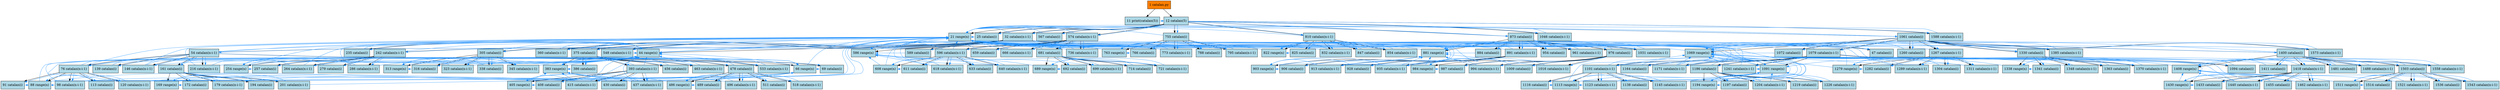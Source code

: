 graph exec_tree_p1 {
	node [shape=box]
	graph [ordering=out]
	1 [label="1 catalan.py" fillcolor=darkorange1 style=filled]
	1 -- 11 [dir=forward]
	11 [label="11 print(catalan(5))"]
	1 -- 12 [dir=forward]
	12 [label="12 catalan(5)"]
	{
		graph [rank=same]
		11
		12
	}
	12 -- 21 [dir=forward]
	21 [label="21 range(n)"]
	12 -- 25 [dir=forward]
	25 [label="25 catalan(i)"]
	12 -- 32 [dir=forward]
	32 [label="32 catalan(n-i-1)"]
	12 -- 567 [dir=forward]
	567 [label="567 catalan(i)"]
	12 -- 574 [dir=forward]
	574 [label="574 catalan(n-i-1)"]
	12 -- 755 [dir=forward]
	755 [label="755 catalan(i)"]
	12 -- 810 [dir=forward]
	810 [label="810 catalan(n-i-1)"]
	12 -- 873 [dir=forward]
	873 [label="873 catalan(i)"]
	12 -- 1046 [dir=forward]
	1046 [label="1046 catalan(n-i-1)"]
	12 -- 1061 [dir=forward]
	1061 [label="1061 catalan(i)"]
	12 -- 1588 [dir=forward]
	1588 [label="1588 catalan(n-i-1)"]
	{
		graph [rank=same]
		21
		25
		32
		567
		574
		755
		810
		873
		1046
		1061
		1588
	}
	32 -- 44 [dir=forward]
	44 [label="44 range(n)"]
	32 -- 47 [dir=forward]
	47 [label="47 catalan(i)"]
	32 -- 54 [dir=forward]
	54 [label="54 catalan(n-i-1)"]
	32 -- 235 [dir=forward]
	235 [label="235 catalan(i)"]
	32 -- 242 [dir=forward]
	242 [label="242 catalan(n-i-1)"]
	32 -- 305 [dir=forward]
	305 [label="305 catalan(i)"]
	32 -- 360 [dir=forward]
	360 [label="360 catalan(n-i-1)"]
	32 -- 375 [dir=forward]
	375 [label="375 catalan(i)"]
	32 -- 548 [dir=forward]
	548 [label="548 catalan(n-i-1)"]
	{
		graph [rank=same]
		44
		47
		54
		235
		242
		305
		360
		375
		548
	}
	54 -- 66 [dir=forward]
	66 [label="66 range(n)"]
	54 -- 69 [dir=forward]
	69 [label="69 catalan(i)"]
	54 -- 76 [dir=forward]
	76 [label="76 catalan(n-i-1)"]
	54 -- 139 [dir=forward]
	139 [label="139 catalan(i)"]
	54 -- 146 [dir=forward]
	146 [label="146 catalan(n-i-1)"]
	54 -- 161 [dir=forward]
	161 [label="161 catalan(i)"]
	54 -- 216 [dir=forward]
	216 [label="216 catalan(n-i-1)"]
	{
		graph [rank=same]
		66
		69
		76
		139
		146
		161
		216
	}
	76 -- 88 [dir=forward]
	88 [label="88 range(n)"]
	76 -- 91 [dir=forward]
	91 [label="91 catalan(i)"]
	76 -- 98 [dir=forward]
	98 [label="98 catalan(n-i-1)"]
	76 -- 113 [dir=forward]
	113 [label="113 catalan(i)"]
	76 -- 120 [dir=forward]
	120 [label="120 catalan(n-i-1)"]
	{
		graph [rank=same]
		88
		91
		98
		113
		120
	}
	161 -- 169 [dir=forward]
	169 [label="169 range(n)"]
	161 -- 172 [dir=forward]
	172 [label="172 catalan(i)"]
	161 -- 179 [dir=forward]
	179 [label="179 catalan(n-i-1)"]
	161 -- 194 [dir=forward]
	194 [label="194 catalan(i)"]
	161 -- 201 [dir=forward]
	201 [label="201 catalan(n-i-1)"]
	{
		graph [rank=same]
		169
		172
		179
		194
		201
	}
	242 -- 254 [dir=forward]
	254 [label="254 range(n)"]
	242 -- 257 [dir=forward]
	257 [label="257 catalan(i)"]
	242 -- 264 [dir=forward]
	264 [label="264 catalan(n-i-1)"]
	242 -- 279 [dir=forward]
	279 [label="279 catalan(i)"]
	242 -- 286 [dir=forward]
	286 [label="286 catalan(n-i-1)"]
	{
		graph [rank=same]
		254
		257
		264
		279
		286
	}
	305 -- 313 [dir=forward]
	313 [label="313 range(n)"]
	305 -- 316 [dir=forward]
	316 [label="316 catalan(i)"]
	305 -- 323 [dir=forward]
	323 [label="323 catalan(n-i-1)"]
	305 -- 338 [dir=forward]
	338 [label="338 catalan(i)"]
	305 -- 345 [dir=forward]
	345 [label="345 catalan(n-i-1)"]
	{
		graph [rank=same]
		313
		316
		323
		338
		345
	}
	375 -- 383 [dir=forward]
	383 [label="383 range(n)"]
	375 -- 386 [dir=forward]
	386 [label="386 catalan(i)"]
	375 -- 393 [dir=forward]
	393 [label="393 catalan(n-i-1)"]
	375 -- 456 [dir=forward]
	456 [label="456 catalan(i)"]
	375 -- 463 [dir=forward]
	463 [label="463 catalan(n-i-1)"]
	375 -- 478 [dir=forward]
	478 [label="478 catalan(i)"]
	375 -- 533 [dir=forward]
	533 [label="533 catalan(n-i-1)"]
	{
		graph [rank=same]
		383
		386
		393
		456
		463
		478
		533
	}
	393 -- 405 [dir=forward]
	405 [label="405 range(n)"]
	393 -- 408 [dir=forward]
	408 [label="408 catalan(i)"]
	393 -- 415 [dir=forward]
	415 [label="415 catalan(n-i-1)"]
	393 -- 430 [dir=forward]
	430 [label="430 catalan(i)"]
	393 -- 437 [dir=forward]
	437 [label="437 catalan(n-i-1)"]
	{
		graph [rank=same]
		405
		408
		415
		430
		437
	}
	478 -- 486 [dir=forward]
	486 [label="486 range(n)"]
	478 -- 489 [dir=forward]
	489 [label="489 catalan(i)"]
	478 -- 496 [dir=forward]
	496 [label="496 catalan(n-i-1)"]
	478 -- 511 [dir=forward]
	511 [label="511 catalan(i)"]
	478 -- 518 [dir=forward]
	518 [label="518 catalan(n-i-1)"]
	{
		graph [rank=same]
		486
		489
		496
		511
		518
	}
	574 -- 586 [dir=forward]
	586 [label="586 range(n)"]
	574 -- 589 [dir=forward]
	589 [label="589 catalan(i)"]
	574 -- 596 [dir=forward]
	596 [label="596 catalan(n-i-1)"]
	574 -- 659 [dir=forward]
	659 [label="659 catalan(i)"]
	574 -- 666 [dir=forward]
	666 [label="666 catalan(n-i-1)"]
	574 -- 681 [dir=forward]
	681 [label="681 catalan(i)"]
	574 -- 736 [dir=forward]
	736 [label="736 catalan(n-i-1)"]
	{
		graph [rank=same]
		586
		589
		596
		659
		666
		681
		736
	}
	596 -- 608 [dir=forward]
	608 [label="608 range(n)"]
	596 -- 611 [dir=forward]
	611 [label="611 catalan(i)"]
	596 -- 618 [dir=forward]
	618 [label="618 catalan(n-i-1)"]
	596 -- 633 [dir=forward]
	633 [label="633 catalan(i)"]
	596 -- 640 [dir=forward]
	640 [label="640 catalan(n-i-1)"]
	{
		graph [rank=same]
		608
		611
		618
		633
		640
	}
	681 -- 689 [dir=forward]
	689 [label="689 range(n)"]
	681 -- 692 [dir=forward]
	692 [label="692 catalan(i)"]
	681 -- 699 [dir=forward]
	699 [label="699 catalan(n-i-1)"]
	681 -- 714 [dir=forward]
	714 [label="714 catalan(i)"]
	681 -- 721 [dir=forward]
	721 [label="721 catalan(n-i-1)"]
	{
		graph [rank=same]
		689
		692
		699
		714
		721
	}
	755 -- 763 [dir=forward]
	763 [label="763 range(n)"]
	755 -- 766 [dir=forward]
	766 [label="766 catalan(i)"]
	755 -- 773 [dir=forward]
	773 [label="773 catalan(n-i-1)"]
	755 -- 788 [dir=forward]
	788 [label="788 catalan(i)"]
	755 -- 795 [dir=forward]
	795 [label="795 catalan(n-i-1)"]
	{
		graph [rank=same]
		763
		766
		773
		788
		795
	}
	810 -- 822 [dir=forward]
	822 [label="822 range(n)"]
	810 -- 825 [dir=forward]
	825 [label="825 catalan(i)"]
	810 -- 832 [dir=forward]
	832 [label="832 catalan(n-i-1)"]
	810 -- 847 [dir=forward]
	847 [label="847 catalan(i)"]
	810 -- 854 [dir=forward]
	854 [label="854 catalan(n-i-1)"]
	{
		graph [rank=same]
		822
		825
		832
		847
		854
	}
	873 -- 881 [dir=forward]
	881 [label="881 range(n)"]
	873 -- 884 [dir=forward]
	884 [label="884 catalan(i)"]
	873 -- 891 [dir=forward]
	891 [label="891 catalan(n-i-1)"]
	873 -- 954 [dir=forward]
	954 [label="954 catalan(i)"]
	873 -- 961 [dir=forward]
	961 [label="961 catalan(n-i-1)"]
	873 -- 976 [dir=forward]
	976 [label="976 catalan(i)"]
	873 -- 1031 [dir=forward]
	1031 [label="1031 catalan(n-i-1)"]
	{
		graph [rank=same]
		881
		884
		891
		954
		961
		976
		1031
	}
	891 -- 903 [dir=forward]
	903 [label="903 range(n)"]
	891 -- 906 [dir=forward]
	906 [label="906 catalan(i)"]
	891 -- 913 [dir=forward]
	913 [label="913 catalan(n-i-1)"]
	891 -- 928 [dir=forward]
	928 [label="928 catalan(i)"]
	891 -- 935 [dir=forward]
	935 [label="935 catalan(n-i-1)"]
	{
		graph [rank=same]
		903
		906
		913
		928
		935
	}
	976 -- 984 [dir=forward]
	984 [label="984 range(n)"]
	976 -- 987 [dir=forward]
	987 [label="987 catalan(i)"]
	976 -- 994 [dir=forward]
	994 [label="994 catalan(n-i-1)"]
	976 -- 1009 [dir=forward]
	1009 [label="1009 catalan(i)"]
	976 -- 1016 [dir=forward]
	1016 [label="1016 catalan(n-i-1)"]
	{
		graph [rank=same]
		984
		987
		994
		1009
		1016
	}
	1061 -- 1069 [dir=forward]
	1069 [label="1069 range(n)"]
	1061 -- 1072 [dir=forward]
	1072 [label="1072 catalan(i)"]
	1061 -- 1079 [dir=forward]
	1079 [label="1079 catalan(n-i-1)"]
	1061 -- 1260 [dir=forward]
	1260 [label="1260 catalan(i)"]
	1061 -- 1267 [dir=forward]
	1267 [label="1267 catalan(n-i-1)"]
	1061 -- 1330 [dir=forward]
	1330 [label="1330 catalan(i)"]
	1061 -- 1385 [dir=forward]
	1385 [label="1385 catalan(n-i-1)"]
	1061 -- 1400 [dir=forward]
	1400 [label="1400 catalan(i)"]
	1061 -- 1573 [dir=forward]
	1573 [label="1573 catalan(n-i-1)"]
	{
		graph [rank=same]
		1069
		1072
		1079
		1260
		1267
		1330
		1385
		1400
		1573
	}
	1079 -- 1091 [dir=forward]
	1091 [label="1091 range(n)"]
	1079 -- 1094 [dir=forward]
	1094 [label="1094 catalan(i)"]
	1079 -- 1101 [dir=forward]
	1101 [label="1101 catalan(n-i-1)"]
	1079 -- 1164 [dir=forward]
	1164 [label="1164 catalan(i)"]
	1079 -- 1171 [dir=forward]
	1171 [label="1171 catalan(n-i-1)"]
	1079 -- 1186 [dir=forward]
	1186 [label="1186 catalan(i)"]
	1079 -- 1241 [dir=forward]
	1241 [label="1241 catalan(n-i-1)"]
	{
		graph [rank=same]
		1091
		1094
		1101
		1164
		1171
		1186
		1241
	}
	1101 -- 1113 [dir=forward]
	1113 [label="1113 range(n)"]
	1101 -- 1116 [dir=forward]
	1116 [label="1116 catalan(i)"]
	1101 -- 1123 [dir=forward]
	1123 [label="1123 catalan(n-i-1)"]
	1101 -- 1138 [dir=forward]
	1138 [label="1138 catalan(i)"]
	1101 -- 1145 [dir=forward]
	1145 [label="1145 catalan(n-i-1)"]
	{
		graph [rank=same]
		1113
		1116
		1123
		1138
		1145
	}
	1186 -- 1194 [dir=forward]
	1194 [label="1194 range(n)"]
	1186 -- 1197 [dir=forward]
	1197 [label="1197 catalan(i)"]
	1186 -- 1204 [dir=forward]
	1204 [label="1204 catalan(n-i-1)"]
	1186 -- 1219 [dir=forward]
	1219 [label="1219 catalan(i)"]
	1186 -- 1226 [dir=forward]
	1226 [label="1226 catalan(n-i-1)"]
	{
		graph [rank=same]
		1194
		1197
		1204
		1219
		1226
	}
	1267 -- 1279 [dir=forward]
	1279 [label="1279 range(n)"]
	1267 -- 1282 [dir=forward]
	1282 [label="1282 catalan(i)"]
	1267 -- 1289 [dir=forward]
	1289 [label="1289 catalan(n-i-1)"]
	1267 -- 1304 [dir=forward]
	1304 [label="1304 catalan(i)"]
	1267 -- 1311 [dir=forward]
	1311 [label="1311 catalan(n-i-1)"]
	{
		graph [rank=same]
		1279
		1282
		1289
		1304
		1311
	}
	1330 -- 1338 [dir=forward]
	1338 [label="1338 range(n)"]
	1330 -- 1341 [dir=forward]
	1341 [label="1341 catalan(i)"]
	1330 -- 1348 [dir=forward]
	1348 [label="1348 catalan(n-i-1)"]
	1330 -- 1363 [dir=forward]
	1363 [label="1363 catalan(i)"]
	1330 -- 1370 [dir=forward]
	1370 [label="1370 catalan(n-i-1)"]
	{
		graph [rank=same]
		1338
		1341
		1348
		1363
		1370
	}
	1400 -- 1408 [dir=forward]
	1408 [label="1408 range(n)"]
	1400 -- 1411 [dir=forward]
	1411 [label="1411 catalan(i)"]
	1400 -- 1418 [dir=forward]
	1418 [label="1418 catalan(n-i-1)"]
	1400 -- 1481 [dir=forward]
	1481 [label="1481 catalan(i)"]
	1400 -- 1488 [dir=forward]
	1488 [label="1488 catalan(n-i-1)"]
	1400 -- 1503 [dir=forward]
	1503 [label="1503 catalan(i)"]
	1400 -- 1558 [dir=forward]
	1558 [label="1558 catalan(n-i-1)"]
	{
		graph [rank=same]
		1408
		1411
		1418
		1481
		1488
		1503
		1558
	}
	1418 -- 1430 [dir=forward]
	1430 [label="1430 range(n)"]
	1418 -- 1433 [dir=forward]
	1433 [label="1433 catalan(i)"]
	1418 -- 1440 [dir=forward]
	1440 [label="1440 catalan(n-i-1)"]
	1418 -- 1455 [dir=forward]
	1455 [label="1455 catalan(i)"]
	1418 -- 1462 [dir=forward]
	1462 [label="1462 catalan(n-i-1)"]
	{
		graph [rank=same]
		1430
		1433
		1440
		1455
		1462
	}
	1503 -- 1511 [dir=forward]
	1511 [label="1511 range(n)"]
	1503 -- 1514 [dir=forward]
	1514 [label="1514 catalan(i)"]
	1503 -- 1521 [dir=forward]
	1521 [label="1521 catalan(n-i-1)"]
	1503 -- 1536 [dir=forward]
	1536 [label="1536 catalan(i)"]
	1503 -- 1543 [dir=forward]
	1543 [label="1543 catalan(n-i-1)"]
	{
		graph [rank=same]
		1511
		1514
		1521
		1536
		1543
	}
	25 -- 21 [color=dodgerblue dir=forward]
	25 [fillcolor=lightblue style=filled]
	21 [fillcolor=lightblue style=filled]
	44 -- 21 [color=dodgerblue dir=forward]
	44 [fillcolor=lightblue style=filled]
	21 [fillcolor=lightblue style=filled]
	47 -- 44 [color=dodgerblue dir=forward]
	47 [fillcolor=lightblue style=filled]
	44 [fillcolor=lightblue style=filled]
	66 -- 21 [color=dodgerblue dir=forward]
	66 [fillcolor=lightblue style=filled]
	21 [fillcolor=lightblue style=filled]
	66 -- 44 [color=dodgerblue dir=forward]
	66 [fillcolor=lightblue style=filled]
	44 [fillcolor=lightblue style=filled]
	69 -- 66 [color=dodgerblue dir=forward]
	69 [fillcolor=lightblue style=filled]
	66 [fillcolor=lightblue style=filled]
	88 -- 21 [color=dodgerblue dir=forward]
	88 [fillcolor=lightblue style=filled]
	21 [fillcolor=lightblue style=filled]
	88 -- 44 [color=dodgerblue dir=forward]
	88 [fillcolor=lightblue style=filled]
	44 [fillcolor=lightblue style=filled]
	88 -- 66 [color=dodgerblue dir=forward]
	88 [fillcolor=lightblue style=filled]
	66 [fillcolor=lightblue style=filled]
	91 -- 88 [color=dodgerblue dir=forward]
	91 [fillcolor=lightblue style=filled]
	88 [fillcolor=lightblue style=filled]
	98 -- 21 [color=dodgerblue dir=forward]
	98 [fillcolor=lightblue style=filled]
	21 [fillcolor=lightblue style=filled]
	98 -- 44 [color=dodgerblue dir=forward]
	98 [fillcolor=lightblue style=filled]
	44 [fillcolor=lightblue style=filled]
	98 -- 66 [color=dodgerblue dir=forward]
	98 [fillcolor=lightblue style=filled]
	66 [fillcolor=lightblue style=filled]
	98 -- 88 [color=dodgerblue dir=forward]
	98 [fillcolor=lightblue style=filled]
	88 [fillcolor=lightblue style=filled]
	113 -- 88 [color=dodgerblue dir=forward]
	113 [fillcolor=lightblue style=filled]
	88 [fillcolor=lightblue style=filled]
	120 -- 21 [color=dodgerblue dir=forward]
	120 [fillcolor=lightblue style=filled]
	21 [fillcolor=lightblue style=filled]
	120 -- 44 [color=dodgerblue dir=forward]
	120 [fillcolor=lightblue style=filled]
	44 [fillcolor=lightblue style=filled]
	120 -- 66 [color=dodgerblue dir=forward]
	120 [fillcolor=lightblue style=filled]
	66 [fillcolor=lightblue style=filled]
	120 -- 88 [color=dodgerblue dir=forward]
	120 [fillcolor=lightblue style=filled]
	88 [fillcolor=lightblue style=filled]
	76 -- 113 [color=dodgerblue dir=forward]
	76 [fillcolor=lightblue style=filled]
	113 [fillcolor=lightblue style=filled]
	76 -- 120 [color=dodgerblue dir=forward]
	76 [fillcolor=lightblue style=filled]
	120 [fillcolor=lightblue style=filled]
	76 -- 91 [color=dodgerblue dir=forward]
	76 [fillcolor=lightblue style=filled]
	91 [fillcolor=lightblue style=filled]
	76 -- 98 [color=dodgerblue dir=forward]
	76 [fillcolor=lightblue style=filled]
	98 [fillcolor=lightblue style=filled]
	76 -- 21 [color=dodgerblue dir=forward]
	76 [fillcolor=lightblue style=filled]
	21 [fillcolor=lightblue style=filled]
	76 -- 44 [color=dodgerblue dir=forward]
	76 [fillcolor=lightblue style=filled]
	44 [fillcolor=lightblue style=filled]
	76 -- 66 [color=dodgerblue dir=forward]
	76 [fillcolor=lightblue style=filled]
	66 [fillcolor=lightblue style=filled]
	139 -- 66 [color=dodgerblue dir=forward]
	139 [fillcolor=lightblue style=filled]
	66 [fillcolor=lightblue style=filled]
	146 -- 21 [color=dodgerblue dir=forward]
	146 [fillcolor=lightblue style=filled]
	21 [fillcolor=lightblue style=filled]
	146 -- 44 [color=dodgerblue dir=forward]
	146 [fillcolor=lightblue style=filled]
	44 [fillcolor=lightblue style=filled]
	146 -- 66 [color=dodgerblue dir=forward]
	146 [fillcolor=lightblue style=filled]
	66 [fillcolor=lightblue style=filled]
	169 -- 66 [color=dodgerblue dir=forward]
	169 [fillcolor=lightblue style=filled]
	66 [fillcolor=lightblue style=filled]
	172 -- 169 [color=dodgerblue dir=forward]
	172 [fillcolor=lightblue style=filled]
	169 [fillcolor=lightblue style=filled]
	179 -- 66 [color=dodgerblue dir=forward]
	179 [fillcolor=lightblue style=filled]
	66 [fillcolor=lightblue style=filled]
	179 -- 169 [color=dodgerblue dir=forward]
	179 [fillcolor=lightblue style=filled]
	169 [fillcolor=lightblue style=filled]
	194 -- 169 [color=dodgerblue dir=forward]
	194 [fillcolor=lightblue style=filled]
	169 [fillcolor=lightblue style=filled]
	201 -- 66 [color=dodgerblue dir=forward]
	201 [fillcolor=lightblue style=filled]
	66 [fillcolor=lightblue style=filled]
	201 -- 169 [color=dodgerblue dir=forward]
	201 [fillcolor=lightblue style=filled]
	169 [fillcolor=lightblue style=filled]
	161 -- 194 [color=dodgerblue dir=forward]
	161 [fillcolor=lightblue style=filled]
	194 [fillcolor=lightblue style=filled]
	161 -- 201 [color=dodgerblue dir=forward]
	161 [fillcolor=lightblue style=filled]
	201 [fillcolor=lightblue style=filled]
	161 -- 172 [color=dodgerblue dir=forward]
	161 [fillcolor=lightblue style=filled]
	172 [fillcolor=lightblue style=filled]
	161 -- 179 [color=dodgerblue dir=forward]
	161 [fillcolor=lightblue style=filled]
	179 [fillcolor=lightblue style=filled]
	161 -- 66 [color=dodgerblue dir=forward]
	161 [fillcolor=lightblue style=filled]
	66 [fillcolor=lightblue style=filled]
	216 -- 21 [color=dodgerblue dir=forward]
	216 [fillcolor=lightblue style=filled]
	21 [fillcolor=lightblue style=filled]
	216 -- 44 [color=dodgerblue dir=forward]
	216 [fillcolor=lightblue style=filled]
	44 [fillcolor=lightblue style=filled]
	216 -- 66 [color=dodgerblue dir=forward]
	216 [fillcolor=lightblue style=filled]
	66 [fillcolor=lightblue style=filled]
	54 -- 161 [color=dodgerblue dir=forward]
	54 [fillcolor=lightblue style=filled]
	161 [fillcolor=lightblue style=filled]
	54 -- 216 [color=dodgerblue dir=forward]
	54 [fillcolor=lightblue style=filled]
	216 [fillcolor=lightblue style=filled]
	54 -- 139 [color=dodgerblue dir=forward]
	54 [fillcolor=lightblue style=filled]
	139 [fillcolor=lightblue style=filled]
	54 -- 146 [color=dodgerblue dir=forward]
	54 [fillcolor=lightblue style=filled]
	146 [fillcolor=lightblue style=filled]
	54 -- 69 [color=dodgerblue dir=forward]
	54 [fillcolor=lightblue style=filled]
	69 [fillcolor=lightblue style=filled]
	54 -- 76 [color=dodgerblue dir=forward]
	54 [fillcolor=lightblue style=filled]
	76 [fillcolor=lightblue style=filled]
	54 -- 21 [color=dodgerblue dir=forward]
	54 [fillcolor=lightblue style=filled]
	21 [fillcolor=lightblue style=filled]
	54 -- 44 [color=dodgerblue dir=forward]
	54 [fillcolor=lightblue style=filled]
	44 [fillcolor=lightblue style=filled]
	235 -- 44 [color=dodgerblue dir=forward]
	235 [fillcolor=lightblue style=filled]
	44 [fillcolor=lightblue style=filled]
	254 -- 21 [color=dodgerblue dir=forward]
	254 [fillcolor=lightblue style=filled]
	21 [fillcolor=lightblue style=filled]
	254 -- 44 [color=dodgerblue dir=forward]
	254 [fillcolor=lightblue style=filled]
	44 [fillcolor=lightblue style=filled]
	257 -- 254 [color=dodgerblue dir=forward]
	257 [fillcolor=lightblue style=filled]
	254 [fillcolor=lightblue style=filled]
	264 -- 21 [color=dodgerblue dir=forward]
	264 [fillcolor=lightblue style=filled]
	21 [fillcolor=lightblue style=filled]
	264 -- 44 [color=dodgerblue dir=forward]
	264 [fillcolor=lightblue style=filled]
	44 [fillcolor=lightblue style=filled]
	264 -- 254 [color=dodgerblue dir=forward]
	264 [fillcolor=lightblue style=filled]
	254 [fillcolor=lightblue style=filled]
	279 -- 254 [color=dodgerblue dir=forward]
	279 [fillcolor=lightblue style=filled]
	254 [fillcolor=lightblue style=filled]
	286 -- 21 [color=dodgerblue dir=forward]
	286 [fillcolor=lightblue style=filled]
	21 [fillcolor=lightblue style=filled]
	286 -- 44 [color=dodgerblue dir=forward]
	286 [fillcolor=lightblue style=filled]
	44 [fillcolor=lightblue style=filled]
	286 -- 254 [color=dodgerblue dir=forward]
	286 [fillcolor=lightblue style=filled]
	254 [fillcolor=lightblue style=filled]
	242 -- 279 [color=dodgerblue dir=forward]
	242 [fillcolor=lightblue style=filled]
	279 [fillcolor=lightblue style=filled]
	242 -- 286 [color=dodgerblue dir=forward]
	242 [fillcolor=lightblue style=filled]
	286 [fillcolor=lightblue style=filled]
	242 -- 257 [color=dodgerblue dir=forward]
	242 [fillcolor=lightblue style=filled]
	257 [fillcolor=lightblue style=filled]
	242 -- 264 [color=dodgerblue dir=forward]
	242 [fillcolor=lightblue style=filled]
	264 [fillcolor=lightblue style=filled]
	242 -- 21 [color=dodgerblue dir=forward]
	242 [fillcolor=lightblue style=filled]
	21 [fillcolor=lightblue style=filled]
	242 -- 44 [color=dodgerblue dir=forward]
	242 [fillcolor=lightblue style=filled]
	44 [fillcolor=lightblue style=filled]
	313 -- 44 [color=dodgerblue dir=forward]
	313 [fillcolor=lightblue style=filled]
	44 [fillcolor=lightblue style=filled]
	316 -- 313 [color=dodgerblue dir=forward]
	316 [fillcolor=lightblue style=filled]
	313 [fillcolor=lightblue style=filled]
	323 -- 44 [color=dodgerblue dir=forward]
	323 [fillcolor=lightblue style=filled]
	44 [fillcolor=lightblue style=filled]
	323 -- 313 [color=dodgerblue dir=forward]
	323 [fillcolor=lightblue style=filled]
	313 [fillcolor=lightblue style=filled]
	338 -- 313 [color=dodgerblue dir=forward]
	338 [fillcolor=lightblue style=filled]
	313 [fillcolor=lightblue style=filled]
	345 -- 44 [color=dodgerblue dir=forward]
	345 [fillcolor=lightblue style=filled]
	44 [fillcolor=lightblue style=filled]
	345 -- 313 [color=dodgerblue dir=forward]
	345 [fillcolor=lightblue style=filled]
	313 [fillcolor=lightblue style=filled]
	305 -- 338 [color=dodgerblue dir=forward]
	305 [fillcolor=lightblue style=filled]
	338 [fillcolor=lightblue style=filled]
	305 -- 345 [color=dodgerblue dir=forward]
	305 [fillcolor=lightblue style=filled]
	345 [fillcolor=lightblue style=filled]
	305 -- 316 [color=dodgerblue dir=forward]
	305 [fillcolor=lightblue style=filled]
	316 [fillcolor=lightblue style=filled]
	305 -- 323 [color=dodgerblue dir=forward]
	305 [fillcolor=lightblue style=filled]
	323 [fillcolor=lightblue style=filled]
	305 -- 44 [color=dodgerblue dir=forward]
	305 [fillcolor=lightblue style=filled]
	44 [fillcolor=lightblue style=filled]
	360 -- 21 [color=dodgerblue dir=forward]
	360 [fillcolor=lightblue style=filled]
	21 [fillcolor=lightblue style=filled]
	360 -- 44 [color=dodgerblue dir=forward]
	360 [fillcolor=lightblue style=filled]
	44 [fillcolor=lightblue style=filled]
	383 -- 44 [color=dodgerblue dir=forward]
	383 [fillcolor=lightblue style=filled]
	44 [fillcolor=lightblue style=filled]
	386 -- 383 [color=dodgerblue dir=forward]
	386 [fillcolor=lightblue style=filled]
	383 [fillcolor=lightblue style=filled]
	405 -- 44 [color=dodgerblue dir=forward]
	405 [fillcolor=lightblue style=filled]
	44 [fillcolor=lightblue style=filled]
	405 -- 383 [color=dodgerblue dir=forward]
	405 [fillcolor=lightblue style=filled]
	383 [fillcolor=lightblue style=filled]
	408 -- 405 [color=dodgerblue dir=forward]
	408 [fillcolor=lightblue style=filled]
	405 [fillcolor=lightblue style=filled]
	415 -- 44 [color=dodgerblue dir=forward]
	415 [fillcolor=lightblue style=filled]
	44 [fillcolor=lightblue style=filled]
	415 -- 383 [color=dodgerblue dir=forward]
	415 [fillcolor=lightblue style=filled]
	383 [fillcolor=lightblue style=filled]
	415 -- 405 [color=dodgerblue dir=forward]
	415 [fillcolor=lightblue style=filled]
	405 [fillcolor=lightblue style=filled]
	430 -- 405 [color=dodgerblue dir=forward]
	430 [fillcolor=lightblue style=filled]
	405 [fillcolor=lightblue style=filled]
	437 -- 44 [color=dodgerblue dir=forward]
	437 [fillcolor=lightblue style=filled]
	44 [fillcolor=lightblue style=filled]
	437 -- 383 [color=dodgerblue dir=forward]
	437 [fillcolor=lightblue style=filled]
	383 [fillcolor=lightblue style=filled]
	437 -- 405 [color=dodgerblue dir=forward]
	437 [fillcolor=lightblue style=filled]
	405 [fillcolor=lightblue style=filled]
	393 -- 430 [color=dodgerblue dir=forward]
	393 [fillcolor=lightblue style=filled]
	430 [fillcolor=lightblue style=filled]
	393 -- 437 [color=dodgerblue dir=forward]
	393 [fillcolor=lightblue style=filled]
	437 [fillcolor=lightblue style=filled]
	393 -- 408 [color=dodgerblue dir=forward]
	393 [fillcolor=lightblue style=filled]
	408 [fillcolor=lightblue style=filled]
	393 -- 415 [color=dodgerblue dir=forward]
	393 [fillcolor=lightblue style=filled]
	415 [fillcolor=lightblue style=filled]
	393 -- 44 [color=dodgerblue dir=forward]
	393 [fillcolor=lightblue style=filled]
	44 [fillcolor=lightblue style=filled]
	393 -- 383 [color=dodgerblue dir=forward]
	393 [fillcolor=lightblue style=filled]
	383 [fillcolor=lightblue style=filled]
	456 -- 383 [color=dodgerblue dir=forward]
	456 [fillcolor=lightblue style=filled]
	383 [fillcolor=lightblue style=filled]
	463 -- 44 [color=dodgerblue dir=forward]
	463 [fillcolor=lightblue style=filled]
	44 [fillcolor=lightblue style=filled]
	463 -- 383 [color=dodgerblue dir=forward]
	463 [fillcolor=lightblue style=filled]
	383 [fillcolor=lightblue style=filled]
	486 -- 383 [color=dodgerblue dir=forward]
	486 [fillcolor=lightblue style=filled]
	383 [fillcolor=lightblue style=filled]
	489 -- 486 [color=dodgerblue dir=forward]
	489 [fillcolor=lightblue style=filled]
	486 [fillcolor=lightblue style=filled]
	496 -- 383 [color=dodgerblue dir=forward]
	496 [fillcolor=lightblue style=filled]
	383 [fillcolor=lightblue style=filled]
	496 -- 486 [color=dodgerblue dir=forward]
	496 [fillcolor=lightblue style=filled]
	486 [fillcolor=lightblue style=filled]
	511 -- 486 [color=dodgerblue dir=forward]
	511 [fillcolor=lightblue style=filled]
	486 [fillcolor=lightblue style=filled]
	518 -- 383 [color=dodgerblue dir=forward]
	518 [fillcolor=lightblue style=filled]
	383 [fillcolor=lightblue style=filled]
	518 -- 486 [color=dodgerblue dir=forward]
	518 [fillcolor=lightblue style=filled]
	486 [fillcolor=lightblue style=filled]
	478 -- 511 [color=dodgerblue dir=forward]
	478 [fillcolor=lightblue style=filled]
	511 [fillcolor=lightblue style=filled]
	478 -- 518 [color=dodgerblue dir=forward]
	478 [fillcolor=lightblue style=filled]
	518 [fillcolor=lightblue style=filled]
	478 -- 489 [color=dodgerblue dir=forward]
	478 [fillcolor=lightblue style=filled]
	489 [fillcolor=lightblue style=filled]
	478 -- 496 [color=dodgerblue dir=forward]
	478 [fillcolor=lightblue style=filled]
	496 [fillcolor=lightblue style=filled]
	478 -- 383 [color=dodgerblue dir=forward]
	478 [fillcolor=lightblue style=filled]
	383 [fillcolor=lightblue style=filled]
	533 -- 44 [color=dodgerblue dir=forward]
	533 [fillcolor=lightblue style=filled]
	44 [fillcolor=lightblue style=filled]
	533 -- 383 [color=dodgerblue dir=forward]
	533 [fillcolor=lightblue style=filled]
	383 [fillcolor=lightblue style=filled]
	375 -- 478 [color=dodgerblue dir=forward]
	375 [fillcolor=lightblue style=filled]
	478 [fillcolor=lightblue style=filled]
	375 -- 533 [color=dodgerblue dir=forward]
	375 [fillcolor=lightblue style=filled]
	533 [fillcolor=lightblue style=filled]
	375 -- 456 [color=dodgerblue dir=forward]
	375 [fillcolor=lightblue style=filled]
	456 [fillcolor=lightblue style=filled]
	375 -- 463 [color=dodgerblue dir=forward]
	375 [fillcolor=lightblue style=filled]
	463 [fillcolor=lightblue style=filled]
	375 -- 386 [color=dodgerblue dir=forward]
	375 [fillcolor=lightblue style=filled]
	386 [fillcolor=lightblue style=filled]
	375 -- 393 [color=dodgerblue dir=forward]
	375 [fillcolor=lightblue style=filled]
	393 [fillcolor=lightblue style=filled]
	375 -- 44 [color=dodgerblue dir=forward]
	375 [fillcolor=lightblue style=filled]
	44 [fillcolor=lightblue style=filled]
	548 -- 21 [color=dodgerblue dir=forward]
	548 [fillcolor=lightblue style=filled]
	21 [fillcolor=lightblue style=filled]
	548 -- 44 [color=dodgerblue dir=forward]
	548 [fillcolor=lightblue style=filled]
	44 [fillcolor=lightblue style=filled]
	32 -- 375 [color=dodgerblue dir=forward]
	32 [fillcolor=lightblue style=filled]
	375 [fillcolor=lightblue style=filled]
	32 -- 548 [color=dodgerblue dir=forward]
	32 [fillcolor=lightblue style=filled]
	548 [fillcolor=lightblue style=filled]
	32 -- 305 [color=dodgerblue dir=forward]
	32 [fillcolor=lightblue style=filled]
	305 [fillcolor=lightblue style=filled]
	32 -- 360 [color=dodgerblue dir=forward]
	32 [fillcolor=lightblue style=filled]
	360 [fillcolor=lightblue style=filled]
	32 -- 235 [color=dodgerblue dir=forward]
	32 [fillcolor=lightblue style=filled]
	235 [fillcolor=lightblue style=filled]
	32 -- 242 [color=dodgerblue dir=forward]
	32 [fillcolor=lightblue style=filled]
	242 [fillcolor=lightblue style=filled]
	32 -- 47 [color=dodgerblue dir=forward]
	32 [fillcolor=lightblue style=filled]
	47 [fillcolor=lightblue style=filled]
	32 -- 54 [color=dodgerblue dir=forward]
	32 [fillcolor=lightblue style=filled]
	54 [fillcolor=lightblue style=filled]
	32 -- 21 [color=dodgerblue dir=forward]
	32 [fillcolor=lightblue style=filled]
	21 [fillcolor=lightblue style=filled]
	567 -- 21 [color=dodgerblue dir=forward]
	567 [fillcolor=lightblue style=filled]
	21 [fillcolor=lightblue style=filled]
	586 -- 21 [color=dodgerblue dir=forward]
	586 [fillcolor=lightblue style=filled]
	21 [fillcolor=lightblue style=filled]
	589 -- 586 [color=dodgerblue dir=forward]
	589 [fillcolor=lightblue style=filled]
	586 [fillcolor=lightblue style=filled]
	608 -- 21 [color=dodgerblue dir=forward]
	608 [fillcolor=lightblue style=filled]
	21 [fillcolor=lightblue style=filled]
	608 -- 586 [color=dodgerblue dir=forward]
	608 [fillcolor=lightblue style=filled]
	586 [fillcolor=lightblue style=filled]
	611 -- 608 [color=dodgerblue dir=forward]
	611 [fillcolor=lightblue style=filled]
	608 [fillcolor=lightblue style=filled]
	618 -- 21 [color=dodgerblue dir=forward]
	618 [fillcolor=lightblue style=filled]
	21 [fillcolor=lightblue style=filled]
	618 -- 586 [color=dodgerblue dir=forward]
	618 [fillcolor=lightblue style=filled]
	586 [fillcolor=lightblue style=filled]
	618 -- 608 [color=dodgerblue dir=forward]
	618 [fillcolor=lightblue style=filled]
	608 [fillcolor=lightblue style=filled]
	633 -- 608 [color=dodgerblue dir=forward]
	633 [fillcolor=lightblue style=filled]
	608 [fillcolor=lightblue style=filled]
	640 -- 21 [color=dodgerblue dir=forward]
	640 [fillcolor=lightblue style=filled]
	21 [fillcolor=lightblue style=filled]
	640 -- 586 [color=dodgerblue dir=forward]
	640 [fillcolor=lightblue style=filled]
	586 [fillcolor=lightblue style=filled]
	640 -- 608 [color=dodgerblue dir=forward]
	640 [fillcolor=lightblue style=filled]
	608 [fillcolor=lightblue style=filled]
	596 -- 633 [color=dodgerblue dir=forward]
	596 [fillcolor=lightblue style=filled]
	633 [fillcolor=lightblue style=filled]
	596 -- 640 [color=dodgerblue dir=forward]
	596 [fillcolor=lightblue style=filled]
	640 [fillcolor=lightblue style=filled]
	596 -- 611 [color=dodgerblue dir=forward]
	596 [fillcolor=lightblue style=filled]
	611 [fillcolor=lightblue style=filled]
	596 -- 618 [color=dodgerblue dir=forward]
	596 [fillcolor=lightblue style=filled]
	618 [fillcolor=lightblue style=filled]
	596 -- 21 [color=dodgerblue dir=forward]
	596 [fillcolor=lightblue style=filled]
	21 [fillcolor=lightblue style=filled]
	596 -- 586 [color=dodgerblue dir=forward]
	596 [fillcolor=lightblue style=filled]
	586 [fillcolor=lightblue style=filled]
	659 -- 586 [color=dodgerblue dir=forward]
	659 [fillcolor=lightblue style=filled]
	586 [fillcolor=lightblue style=filled]
	666 -- 21 [color=dodgerblue dir=forward]
	666 [fillcolor=lightblue style=filled]
	21 [fillcolor=lightblue style=filled]
	666 -- 586 [color=dodgerblue dir=forward]
	666 [fillcolor=lightblue style=filled]
	586 [fillcolor=lightblue style=filled]
	689 -- 586 [color=dodgerblue dir=forward]
	689 [fillcolor=lightblue style=filled]
	586 [fillcolor=lightblue style=filled]
	692 -- 689 [color=dodgerblue dir=forward]
	692 [fillcolor=lightblue style=filled]
	689 [fillcolor=lightblue style=filled]
	699 -- 586 [color=dodgerblue dir=forward]
	699 [fillcolor=lightblue style=filled]
	586 [fillcolor=lightblue style=filled]
	699 -- 689 [color=dodgerblue dir=forward]
	699 [fillcolor=lightblue style=filled]
	689 [fillcolor=lightblue style=filled]
	714 -- 689 [color=dodgerblue dir=forward]
	714 [fillcolor=lightblue style=filled]
	689 [fillcolor=lightblue style=filled]
	721 -- 586 [color=dodgerblue dir=forward]
	721 [fillcolor=lightblue style=filled]
	586 [fillcolor=lightblue style=filled]
	721 -- 689 [color=dodgerblue dir=forward]
	721 [fillcolor=lightblue style=filled]
	689 [fillcolor=lightblue style=filled]
	681 -- 714 [color=dodgerblue dir=forward]
	681 [fillcolor=lightblue style=filled]
	714 [fillcolor=lightblue style=filled]
	681 -- 721 [color=dodgerblue dir=forward]
	681 [fillcolor=lightblue style=filled]
	721 [fillcolor=lightblue style=filled]
	681 -- 692 [color=dodgerblue dir=forward]
	681 [fillcolor=lightblue style=filled]
	692 [fillcolor=lightblue style=filled]
	681 -- 699 [color=dodgerblue dir=forward]
	681 [fillcolor=lightblue style=filled]
	699 [fillcolor=lightblue style=filled]
	681 -- 586 [color=dodgerblue dir=forward]
	681 [fillcolor=lightblue style=filled]
	586 [fillcolor=lightblue style=filled]
	736 -- 21 [color=dodgerblue dir=forward]
	736 [fillcolor=lightblue style=filled]
	21 [fillcolor=lightblue style=filled]
	736 -- 586 [color=dodgerblue dir=forward]
	736 [fillcolor=lightblue style=filled]
	586 [fillcolor=lightblue style=filled]
	574 -- 681 [color=dodgerblue dir=forward]
	574 [fillcolor=lightblue style=filled]
	681 [fillcolor=lightblue style=filled]
	574 -- 736 [color=dodgerblue dir=forward]
	574 [fillcolor=lightblue style=filled]
	736 [fillcolor=lightblue style=filled]
	574 -- 659 [color=dodgerblue dir=forward]
	574 [fillcolor=lightblue style=filled]
	659 [fillcolor=lightblue style=filled]
	574 -- 666 [color=dodgerblue dir=forward]
	574 [fillcolor=lightblue style=filled]
	666 [fillcolor=lightblue style=filled]
	574 -- 589 [color=dodgerblue dir=forward]
	574 [fillcolor=lightblue style=filled]
	589 [fillcolor=lightblue style=filled]
	574 -- 596 [color=dodgerblue dir=forward]
	574 [fillcolor=lightblue style=filled]
	596 [fillcolor=lightblue style=filled]
	574 -- 21 [color=dodgerblue dir=forward]
	574 [fillcolor=lightblue style=filled]
	21 [fillcolor=lightblue style=filled]
	763 -- 21 [color=dodgerblue dir=forward]
	763 [fillcolor=lightblue style=filled]
	21 [fillcolor=lightblue style=filled]
	766 -- 763 [color=dodgerblue dir=forward]
	766 [fillcolor=lightblue style=filled]
	763 [fillcolor=lightblue style=filled]
	773 -- 21 [color=dodgerblue dir=forward]
	773 [fillcolor=lightblue style=filled]
	21 [fillcolor=lightblue style=filled]
	773 -- 763 [color=dodgerblue dir=forward]
	773 [fillcolor=lightblue style=filled]
	763 [fillcolor=lightblue style=filled]
	788 -- 763 [color=dodgerblue dir=forward]
	788 [fillcolor=lightblue style=filled]
	763 [fillcolor=lightblue style=filled]
	795 -- 21 [color=dodgerblue dir=forward]
	795 [fillcolor=lightblue style=filled]
	21 [fillcolor=lightblue style=filled]
	795 -- 763 [color=dodgerblue dir=forward]
	795 [fillcolor=lightblue style=filled]
	763 [fillcolor=lightblue style=filled]
	755 -- 788 [color=dodgerblue dir=forward]
	755 [fillcolor=lightblue style=filled]
	788 [fillcolor=lightblue style=filled]
	755 -- 795 [color=dodgerblue dir=forward]
	755 [fillcolor=lightblue style=filled]
	795 [fillcolor=lightblue style=filled]
	755 -- 766 [color=dodgerblue dir=forward]
	755 [fillcolor=lightblue style=filled]
	766 [fillcolor=lightblue style=filled]
	755 -- 773 [color=dodgerblue dir=forward]
	755 [fillcolor=lightblue style=filled]
	773 [fillcolor=lightblue style=filled]
	755 -- 21 [color=dodgerblue dir=forward]
	755 [fillcolor=lightblue style=filled]
	21 [fillcolor=lightblue style=filled]
	822 -- 21 [color=dodgerblue dir=forward]
	822 [fillcolor=lightblue style=filled]
	21 [fillcolor=lightblue style=filled]
	825 -- 822 [color=dodgerblue dir=forward]
	825 [fillcolor=lightblue style=filled]
	822 [fillcolor=lightblue style=filled]
	832 -- 21 [color=dodgerblue dir=forward]
	832 [fillcolor=lightblue style=filled]
	21 [fillcolor=lightblue style=filled]
	832 -- 822 [color=dodgerblue dir=forward]
	832 [fillcolor=lightblue style=filled]
	822 [fillcolor=lightblue style=filled]
	847 -- 822 [color=dodgerblue dir=forward]
	847 [fillcolor=lightblue style=filled]
	822 [fillcolor=lightblue style=filled]
	854 -- 21 [color=dodgerblue dir=forward]
	854 [fillcolor=lightblue style=filled]
	21 [fillcolor=lightblue style=filled]
	854 -- 822 [color=dodgerblue dir=forward]
	854 [fillcolor=lightblue style=filled]
	822 [fillcolor=lightblue style=filled]
	810 -- 847 [color=dodgerblue dir=forward]
	810 [fillcolor=lightblue style=filled]
	847 [fillcolor=lightblue style=filled]
	810 -- 854 [color=dodgerblue dir=forward]
	810 [fillcolor=lightblue style=filled]
	854 [fillcolor=lightblue style=filled]
	810 -- 825 [color=dodgerblue dir=forward]
	810 [fillcolor=lightblue style=filled]
	825 [fillcolor=lightblue style=filled]
	810 -- 832 [color=dodgerblue dir=forward]
	810 [fillcolor=lightblue style=filled]
	832 [fillcolor=lightblue style=filled]
	810 -- 21 [color=dodgerblue dir=forward]
	810 [fillcolor=lightblue style=filled]
	21 [fillcolor=lightblue style=filled]
	881 -- 21 [color=dodgerblue dir=forward]
	881 [fillcolor=lightblue style=filled]
	21 [fillcolor=lightblue style=filled]
	884 -- 881 [color=dodgerblue dir=forward]
	884 [fillcolor=lightblue style=filled]
	881 [fillcolor=lightblue style=filled]
	903 -- 21 [color=dodgerblue dir=forward]
	903 [fillcolor=lightblue style=filled]
	21 [fillcolor=lightblue style=filled]
	903 -- 881 [color=dodgerblue dir=forward]
	903 [fillcolor=lightblue style=filled]
	881 [fillcolor=lightblue style=filled]
	906 -- 903 [color=dodgerblue dir=forward]
	906 [fillcolor=lightblue style=filled]
	903 [fillcolor=lightblue style=filled]
	913 -- 21 [color=dodgerblue dir=forward]
	913 [fillcolor=lightblue style=filled]
	21 [fillcolor=lightblue style=filled]
	913 -- 881 [color=dodgerblue dir=forward]
	913 [fillcolor=lightblue style=filled]
	881 [fillcolor=lightblue style=filled]
	913 -- 903 [color=dodgerblue dir=forward]
	913 [fillcolor=lightblue style=filled]
	903 [fillcolor=lightblue style=filled]
	928 -- 903 [color=dodgerblue dir=forward]
	928 [fillcolor=lightblue style=filled]
	903 [fillcolor=lightblue style=filled]
	935 -- 21 [color=dodgerblue dir=forward]
	935 [fillcolor=lightblue style=filled]
	21 [fillcolor=lightblue style=filled]
	935 -- 881 [color=dodgerblue dir=forward]
	935 [fillcolor=lightblue style=filled]
	881 [fillcolor=lightblue style=filled]
	935 -- 903 [color=dodgerblue dir=forward]
	935 [fillcolor=lightblue style=filled]
	903 [fillcolor=lightblue style=filled]
	891 -- 928 [color=dodgerblue dir=forward]
	891 [fillcolor=lightblue style=filled]
	928 [fillcolor=lightblue style=filled]
	891 -- 935 [color=dodgerblue dir=forward]
	891 [fillcolor=lightblue style=filled]
	935 [fillcolor=lightblue style=filled]
	891 -- 906 [color=dodgerblue dir=forward]
	891 [fillcolor=lightblue style=filled]
	906 [fillcolor=lightblue style=filled]
	891 -- 913 [color=dodgerblue dir=forward]
	891 [fillcolor=lightblue style=filled]
	913 [fillcolor=lightblue style=filled]
	891 -- 21 [color=dodgerblue dir=forward]
	891 [fillcolor=lightblue style=filled]
	21 [fillcolor=lightblue style=filled]
	891 -- 881 [color=dodgerblue dir=forward]
	891 [fillcolor=lightblue style=filled]
	881 [fillcolor=lightblue style=filled]
	954 -- 881 [color=dodgerblue dir=forward]
	954 [fillcolor=lightblue style=filled]
	881 [fillcolor=lightblue style=filled]
	961 -- 21 [color=dodgerblue dir=forward]
	961 [fillcolor=lightblue style=filled]
	21 [fillcolor=lightblue style=filled]
	961 -- 881 [color=dodgerblue dir=forward]
	961 [fillcolor=lightblue style=filled]
	881 [fillcolor=lightblue style=filled]
	984 -- 881 [color=dodgerblue dir=forward]
	984 [fillcolor=lightblue style=filled]
	881 [fillcolor=lightblue style=filled]
	987 -- 984 [color=dodgerblue dir=forward]
	987 [fillcolor=lightblue style=filled]
	984 [fillcolor=lightblue style=filled]
	994 -- 881 [color=dodgerblue dir=forward]
	994 [fillcolor=lightblue style=filled]
	881 [fillcolor=lightblue style=filled]
	994 -- 984 [color=dodgerblue dir=forward]
	994 [fillcolor=lightblue style=filled]
	984 [fillcolor=lightblue style=filled]
	1009 -- 984 [color=dodgerblue dir=forward]
	1009 [fillcolor=lightblue style=filled]
	984 [fillcolor=lightblue style=filled]
	1016 -- 881 [color=dodgerblue dir=forward]
	1016 [fillcolor=lightblue style=filled]
	881 [fillcolor=lightblue style=filled]
	1016 -- 984 [color=dodgerblue dir=forward]
	1016 [fillcolor=lightblue style=filled]
	984 [fillcolor=lightblue style=filled]
	976 -- 1009 [color=dodgerblue dir=forward]
	976 [fillcolor=lightblue style=filled]
	1009 [fillcolor=lightblue style=filled]
	976 -- 1016 [color=dodgerblue dir=forward]
	976 [fillcolor=lightblue style=filled]
	1016 [fillcolor=lightblue style=filled]
	976 -- 987 [color=dodgerblue dir=forward]
	976 [fillcolor=lightblue style=filled]
	987 [fillcolor=lightblue style=filled]
	976 -- 994 [color=dodgerblue dir=forward]
	976 [fillcolor=lightblue style=filled]
	994 [fillcolor=lightblue style=filled]
	976 -- 881 [color=dodgerblue dir=forward]
	976 [fillcolor=lightblue style=filled]
	881 [fillcolor=lightblue style=filled]
	1031 -- 21 [color=dodgerblue dir=forward]
	1031 [fillcolor=lightblue style=filled]
	21 [fillcolor=lightblue style=filled]
	1031 -- 881 [color=dodgerblue dir=forward]
	1031 [fillcolor=lightblue style=filled]
	881 [fillcolor=lightblue style=filled]
	873 -- 976 [color=dodgerblue dir=forward]
	873 [fillcolor=lightblue style=filled]
	976 [fillcolor=lightblue style=filled]
	873 -- 1031 [color=dodgerblue dir=forward]
	873 [fillcolor=lightblue style=filled]
	1031 [fillcolor=lightblue style=filled]
	873 -- 954 [color=dodgerblue dir=forward]
	873 [fillcolor=lightblue style=filled]
	954 [fillcolor=lightblue style=filled]
	873 -- 961 [color=dodgerblue dir=forward]
	873 [fillcolor=lightblue style=filled]
	961 [fillcolor=lightblue style=filled]
	873 -- 884 [color=dodgerblue dir=forward]
	873 [fillcolor=lightblue style=filled]
	884 [fillcolor=lightblue style=filled]
	873 -- 891 [color=dodgerblue dir=forward]
	873 [fillcolor=lightblue style=filled]
	891 [fillcolor=lightblue style=filled]
	873 -- 21 [color=dodgerblue dir=forward]
	873 [fillcolor=lightblue style=filled]
	21 [fillcolor=lightblue style=filled]
	1046 -- 21 [color=dodgerblue dir=forward]
	1046 [fillcolor=lightblue style=filled]
	21 [fillcolor=lightblue style=filled]
	1069 -- 21 [color=dodgerblue dir=forward]
	1069 [fillcolor=lightblue style=filled]
	21 [fillcolor=lightblue style=filled]
	1072 -- 1069 [color=dodgerblue dir=forward]
	1072 [fillcolor=lightblue style=filled]
	1069 [fillcolor=lightblue style=filled]
	1091 -- 21 [color=dodgerblue dir=forward]
	1091 [fillcolor=lightblue style=filled]
	21 [fillcolor=lightblue style=filled]
	1091 -- 1069 [color=dodgerblue dir=forward]
	1091 [fillcolor=lightblue style=filled]
	1069 [fillcolor=lightblue style=filled]
	1094 -- 1091 [color=dodgerblue dir=forward]
	1094 [fillcolor=lightblue style=filled]
	1091 [fillcolor=lightblue style=filled]
	1113 -- 21 [color=dodgerblue dir=forward]
	1113 [fillcolor=lightblue style=filled]
	21 [fillcolor=lightblue style=filled]
	1113 -- 1069 [color=dodgerblue dir=forward]
	1113 [fillcolor=lightblue style=filled]
	1069 [fillcolor=lightblue style=filled]
	1113 -- 1091 [color=dodgerblue dir=forward]
	1113 [fillcolor=lightblue style=filled]
	1091 [fillcolor=lightblue style=filled]
	1116 -- 1113 [color=dodgerblue dir=forward]
	1116 [fillcolor=lightblue style=filled]
	1113 [fillcolor=lightblue style=filled]
	1123 -- 21 [color=dodgerblue dir=forward]
	1123 [fillcolor=lightblue style=filled]
	21 [fillcolor=lightblue style=filled]
	1123 -- 1069 [color=dodgerblue dir=forward]
	1123 [fillcolor=lightblue style=filled]
	1069 [fillcolor=lightblue style=filled]
	1123 -- 1091 [color=dodgerblue dir=forward]
	1123 [fillcolor=lightblue style=filled]
	1091 [fillcolor=lightblue style=filled]
	1123 -- 1113 [color=dodgerblue dir=forward]
	1123 [fillcolor=lightblue style=filled]
	1113 [fillcolor=lightblue style=filled]
	1138 -- 1113 [color=dodgerblue dir=forward]
	1138 [fillcolor=lightblue style=filled]
	1113 [fillcolor=lightblue style=filled]
	1145 -- 21 [color=dodgerblue dir=forward]
	1145 [fillcolor=lightblue style=filled]
	21 [fillcolor=lightblue style=filled]
	1145 -- 1069 [color=dodgerblue dir=forward]
	1145 [fillcolor=lightblue style=filled]
	1069 [fillcolor=lightblue style=filled]
	1145 -- 1091 [color=dodgerblue dir=forward]
	1145 [fillcolor=lightblue style=filled]
	1091 [fillcolor=lightblue style=filled]
	1145 -- 1113 [color=dodgerblue dir=forward]
	1145 [fillcolor=lightblue style=filled]
	1113 [fillcolor=lightblue style=filled]
	1101 -- 1138 [color=dodgerblue dir=forward]
	1101 [fillcolor=lightblue style=filled]
	1138 [fillcolor=lightblue style=filled]
	1101 -- 1145 [color=dodgerblue dir=forward]
	1101 [fillcolor=lightblue style=filled]
	1145 [fillcolor=lightblue style=filled]
	1101 -- 1116 [color=dodgerblue dir=forward]
	1101 [fillcolor=lightblue style=filled]
	1116 [fillcolor=lightblue style=filled]
	1101 -- 1123 [color=dodgerblue dir=forward]
	1101 [fillcolor=lightblue style=filled]
	1123 [fillcolor=lightblue style=filled]
	1101 -- 21 [color=dodgerblue dir=forward]
	1101 [fillcolor=lightblue style=filled]
	21 [fillcolor=lightblue style=filled]
	1101 -- 1069 [color=dodgerblue dir=forward]
	1101 [fillcolor=lightblue style=filled]
	1069 [fillcolor=lightblue style=filled]
	1101 -- 1091 [color=dodgerblue dir=forward]
	1101 [fillcolor=lightblue style=filled]
	1091 [fillcolor=lightblue style=filled]
	1164 -- 1091 [color=dodgerblue dir=forward]
	1164 [fillcolor=lightblue style=filled]
	1091 [fillcolor=lightblue style=filled]
	1171 -- 21 [color=dodgerblue dir=forward]
	1171 [fillcolor=lightblue style=filled]
	21 [fillcolor=lightblue style=filled]
	1171 -- 1069 [color=dodgerblue dir=forward]
	1171 [fillcolor=lightblue style=filled]
	1069 [fillcolor=lightblue style=filled]
	1171 -- 1091 [color=dodgerblue dir=forward]
	1171 [fillcolor=lightblue style=filled]
	1091 [fillcolor=lightblue style=filled]
	1194 -- 1091 [color=dodgerblue dir=forward]
	1194 [fillcolor=lightblue style=filled]
	1091 [fillcolor=lightblue style=filled]
	1197 -- 1194 [color=dodgerblue dir=forward]
	1197 [fillcolor=lightblue style=filled]
	1194 [fillcolor=lightblue style=filled]
	1204 -- 1091 [color=dodgerblue dir=forward]
	1204 [fillcolor=lightblue style=filled]
	1091 [fillcolor=lightblue style=filled]
	1204 -- 1194 [color=dodgerblue dir=forward]
	1204 [fillcolor=lightblue style=filled]
	1194 [fillcolor=lightblue style=filled]
	1219 -- 1194 [color=dodgerblue dir=forward]
	1219 [fillcolor=lightblue style=filled]
	1194 [fillcolor=lightblue style=filled]
	1226 -- 1091 [color=dodgerblue dir=forward]
	1226 [fillcolor=lightblue style=filled]
	1091 [fillcolor=lightblue style=filled]
	1226 -- 1194 [color=dodgerblue dir=forward]
	1226 [fillcolor=lightblue style=filled]
	1194 [fillcolor=lightblue style=filled]
	1186 -- 1219 [color=dodgerblue dir=forward]
	1186 [fillcolor=lightblue style=filled]
	1219 [fillcolor=lightblue style=filled]
	1186 -- 1226 [color=dodgerblue dir=forward]
	1186 [fillcolor=lightblue style=filled]
	1226 [fillcolor=lightblue style=filled]
	1186 -- 1197 [color=dodgerblue dir=forward]
	1186 [fillcolor=lightblue style=filled]
	1197 [fillcolor=lightblue style=filled]
	1186 -- 1204 [color=dodgerblue dir=forward]
	1186 [fillcolor=lightblue style=filled]
	1204 [fillcolor=lightblue style=filled]
	1186 -- 1091 [color=dodgerblue dir=forward]
	1186 [fillcolor=lightblue style=filled]
	1091 [fillcolor=lightblue style=filled]
	1241 -- 21 [color=dodgerblue dir=forward]
	1241 [fillcolor=lightblue style=filled]
	21 [fillcolor=lightblue style=filled]
	1241 -- 1069 [color=dodgerblue dir=forward]
	1241 [fillcolor=lightblue style=filled]
	1069 [fillcolor=lightblue style=filled]
	1241 -- 1091 [color=dodgerblue dir=forward]
	1241 [fillcolor=lightblue style=filled]
	1091 [fillcolor=lightblue style=filled]
	1079 -- 1186 [color=dodgerblue dir=forward]
	1079 [fillcolor=lightblue style=filled]
	1186 [fillcolor=lightblue style=filled]
	1079 -- 1241 [color=dodgerblue dir=forward]
	1079 [fillcolor=lightblue style=filled]
	1241 [fillcolor=lightblue style=filled]
	1079 -- 1164 [color=dodgerblue dir=forward]
	1079 [fillcolor=lightblue style=filled]
	1164 [fillcolor=lightblue style=filled]
	1079 -- 1171 [color=dodgerblue dir=forward]
	1079 [fillcolor=lightblue style=filled]
	1171 [fillcolor=lightblue style=filled]
	1079 -- 1094 [color=dodgerblue dir=forward]
	1079 [fillcolor=lightblue style=filled]
	1094 [fillcolor=lightblue style=filled]
	1079 -- 1101 [color=dodgerblue dir=forward]
	1079 [fillcolor=lightblue style=filled]
	1101 [fillcolor=lightblue style=filled]
	1079 -- 21 [color=dodgerblue dir=forward]
	1079 [fillcolor=lightblue style=filled]
	21 [fillcolor=lightblue style=filled]
	1079 -- 1069 [color=dodgerblue dir=forward]
	1079 [fillcolor=lightblue style=filled]
	1069 [fillcolor=lightblue style=filled]
	1260 -- 1069 [color=dodgerblue dir=forward]
	1260 [fillcolor=lightblue style=filled]
	1069 [fillcolor=lightblue style=filled]
	1279 -- 21 [color=dodgerblue dir=forward]
	1279 [fillcolor=lightblue style=filled]
	21 [fillcolor=lightblue style=filled]
	1279 -- 1069 [color=dodgerblue dir=forward]
	1279 [fillcolor=lightblue style=filled]
	1069 [fillcolor=lightblue style=filled]
	1282 -- 1279 [color=dodgerblue dir=forward]
	1282 [fillcolor=lightblue style=filled]
	1279 [fillcolor=lightblue style=filled]
	1289 -- 21 [color=dodgerblue dir=forward]
	1289 [fillcolor=lightblue style=filled]
	21 [fillcolor=lightblue style=filled]
	1289 -- 1069 [color=dodgerblue dir=forward]
	1289 [fillcolor=lightblue style=filled]
	1069 [fillcolor=lightblue style=filled]
	1289 -- 1279 [color=dodgerblue dir=forward]
	1289 [fillcolor=lightblue style=filled]
	1279 [fillcolor=lightblue style=filled]
	1304 -- 1279 [color=dodgerblue dir=forward]
	1304 [fillcolor=lightblue style=filled]
	1279 [fillcolor=lightblue style=filled]
	1311 -- 21 [color=dodgerblue dir=forward]
	1311 [fillcolor=lightblue style=filled]
	21 [fillcolor=lightblue style=filled]
	1311 -- 1069 [color=dodgerblue dir=forward]
	1311 [fillcolor=lightblue style=filled]
	1069 [fillcolor=lightblue style=filled]
	1311 -- 1279 [color=dodgerblue dir=forward]
	1311 [fillcolor=lightblue style=filled]
	1279 [fillcolor=lightblue style=filled]
	1267 -- 1304 [color=dodgerblue dir=forward]
	1267 [fillcolor=lightblue style=filled]
	1304 [fillcolor=lightblue style=filled]
	1267 -- 1311 [color=dodgerblue dir=forward]
	1267 [fillcolor=lightblue style=filled]
	1311 [fillcolor=lightblue style=filled]
	1267 -- 1282 [color=dodgerblue dir=forward]
	1267 [fillcolor=lightblue style=filled]
	1282 [fillcolor=lightblue style=filled]
	1267 -- 1289 [color=dodgerblue dir=forward]
	1267 [fillcolor=lightblue style=filled]
	1289 [fillcolor=lightblue style=filled]
	1267 -- 21 [color=dodgerblue dir=forward]
	1267 [fillcolor=lightblue style=filled]
	21 [fillcolor=lightblue style=filled]
	1267 -- 1069 [color=dodgerblue dir=forward]
	1267 [fillcolor=lightblue style=filled]
	1069 [fillcolor=lightblue style=filled]
	1338 -- 1069 [color=dodgerblue dir=forward]
	1338 [fillcolor=lightblue style=filled]
	1069 [fillcolor=lightblue style=filled]
	1341 -- 1338 [color=dodgerblue dir=forward]
	1341 [fillcolor=lightblue style=filled]
	1338 [fillcolor=lightblue style=filled]
	1348 -- 1069 [color=dodgerblue dir=forward]
	1348 [fillcolor=lightblue style=filled]
	1069 [fillcolor=lightblue style=filled]
	1348 -- 1338 [color=dodgerblue dir=forward]
	1348 [fillcolor=lightblue style=filled]
	1338 [fillcolor=lightblue style=filled]
	1363 -- 1338 [color=dodgerblue dir=forward]
	1363 [fillcolor=lightblue style=filled]
	1338 [fillcolor=lightblue style=filled]
	1370 -- 1069 [color=dodgerblue dir=forward]
	1370 [fillcolor=lightblue style=filled]
	1069 [fillcolor=lightblue style=filled]
	1370 -- 1338 [color=dodgerblue dir=forward]
	1370 [fillcolor=lightblue style=filled]
	1338 [fillcolor=lightblue style=filled]
	1330 -- 1363 [color=dodgerblue dir=forward]
	1330 [fillcolor=lightblue style=filled]
	1363 [fillcolor=lightblue style=filled]
	1330 -- 1370 [color=dodgerblue dir=forward]
	1330 [fillcolor=lightblue style=filled]
	1370 [fillcolor=lightblue style=filled]
	1330 -- 1341 [color=dodgerblue dir=forward]
	1330 [fillcolor=lightblue style=filled]
	1341 [fillcolor=lightblue style=filled]
	1330 -- 1348 [color=dodgerblue dir=forward]
	1330 [fillcolor=lightblue style=filled]
	1348 [fillcolor=lightblue style=filled]
	1330 -- 1069 [color=dodgerblue dir=forward]
	1330 [fillcolor=lightblue style=filled]
	1069 [fillcolor=lightblue style=filled]
	1385 -- 21 [color=dodgerblue dir=forward]
	1385 [fillcolor=lightblue style=filled]
	21 [fillcolor=lightblue style=filled]
	1385 -- 1069 [color=dodgerblue dir=forward]
	1385 [fillcolor=lightblue style=filled]
	1069 [fillcolor=lightblue style=filled]
	1408 -- 1069 [color=dodgerblue dir=forward]
	1408 [fillcolor=lightblue style=filled]
	1069 [fillcolor=lightblue style=filled]
	1411 -- 1408 [color=dodgerblue dir=forward]
	1411 [fillcolor=lightblue style=filled]
	1408 [fillcolor=lightblue style=filled]
	1430 -- 1069 [color=dodgerblue dir=forward]
	1430 [fillcolor=lightblue style=filled]
	1069 [fillcolor=lightblue style=filled]
	1430 -- 1408 [color=dodgerblue dir=forward]
	1430 [fillcolor=lightblue style=filled]
	1408 [fillcolor=lightblue style=filled]
	1433 -- 1430 [color=dodgerblue dir=forward]
	1433 [fillcolor=lightblue style=filled]
	1430 [fillcolor=lightblue style=filled]
	1440 -- 1069 [color=dodgerblue dir=forward]
	1440 [fillcolor=lightblue style=filled]
	1069 [fillcolor=lightblue style=filled]
	1440 -- 1408 [color=dodgerblue dir=forward]
	1440 [fillcolor=lightblue style=filled]
	1408 [fillcolor=lightblue style=filled]
	1440 -- 1430 [color=dodgerblue dir=forward]
	1440 [fillcolor=lightblue style=filled]
	1430 [fillcolor=lightblue style=filled]
	1455 -- 1430 [color=dodgerblue dir=forward]
	1455 [fillcolor=lightblue style=filled]
	1430 [fillcolor=lightblue style=filled]
	1462 -- 1069 [color=dodgerblue dir=forward]
	1462 [fillcolor=lightblue style=filled]
	1069 [fillcolor=lightblue style=filled]
	1462 -- 1408 [color=dodgerblue dir=forward]
	1462 [fillcolor=lightblue style=filled]
	1408 [fillcolor=lightblue style=filled]
	1462 -- 1430 [color=dodgerblue dir=forward]
	1462 [fillcolor=lightblue style=filled]
	1430 [fillcolor=lightblue style=filled]
	1418 -- 1455 [color=dodgerblue dir=forward]
	1418 [fillcolor=lightblue style=filled]
	1455 [fillcolor=lightblue style=filled]
	1418 -- 1462 [color=dodgerblue dir=forward]
	1418 [fillcolor=lightblue style=filled]
	1462 [fillcolor=lightblue style=filled]
	1418 -- 1433 [color=dodgerblue dir=forward]
	1418 [fillcolor=lightblue style=filled]
	1433 [fillcolor=lightblue style=filled]
	1418 -- 1440 [color=dodgerblue dir=forward]
	1418 [fillcolor=lightblue style=filled]
	1440 [fillcolor=lightblue style=filled]
	1418 -- 1069 [color=dodgerblue dir=forward]
	1418 [fillcolor=lightblue style=filled]
	1069 [fillcolor=lightblue style=filled]
	1418 -- 1408 [color=dodgerblue dir=forward]
	1418 [fillcolor=lightblue style=filled]
	1408 [fillcolor=lightblue style=filled]
	1481 -- 1408 [color=dodgerblue dir=forward]
	1481 [fillcolor=lightblue style=filled]
	1408 [fillcolor=lightblue style=filled]
	1488 -- 1069 [color=dodgerblue dir=forward]
	1488 [fillcolor=lightblue style=filled]
	1069 [fillcolor=lightblue style=filled]
	1488 -- 1408 [color=dodgerblue dir=forward]
	1488 [fillcolor=lightblue style=filled]
	1408 [fillcolor=lightblue style=filled]
	1511 -- 1408 [color=dodgerblue dir=forward]
	1511 [fillcolor=lightblue style=filled]
	1408 [fillcolor=lightblue style=filled]
	1514 -- 1511 [color=dodgerblue dir=forward]
	1514 [fillcolor=lightblue style=filled]
	1511 [fillcolor=lightblue style=filled]
	1521 -- 1408 [color=dodgerblue dir=forward]
	1521 [fillcolor=lightblue style=filled]
	1408 [fillcolor=lightblue style=filled]
	1521 -- 1511 [color=dodgerblue dir=forward]
	1521 [fillcolor=lightblue style=filled]
	1511 [fillcolor=lightblue style=filled]
	1536 -- 1511 [color=dodgerblue dir=forward]
	1536 [fillcolor=lightblue style=filled]
	1511 [fillcolor=lightblue style=filled]
	1543 -- 1408 [color=dodgerblue dir=forward]
	1543 [fillcolor=lightblue style=filled]
	1408 [fillcolor=lightblue style=filled]
	1543 -- 1511 [color=dodgerblue dir=forward]
	1543 [fillcolor=lightblue style=filled]
	1511 [fillcolor=lightblue style=filled]
	1503 -- 1536 [color=dodgerblue dir=forward]
	1503 [fillcolor=lightblue style=filled]
	1536 [fillcolor=lightblue style=filled]
	1503 -- 1543 [color=dodgerblue dir=forward]
	1503 [fillcolor=lightblue style=filled]
	1543 [fillcolor=lightblue style=filled]
	1503 -- 1514 [color=dodgerblue dir=forward]
	1503 [fillcolor=lightblue style=filled]
	1514 [fillcolor=lightblue style=filled]
	1503 -- 1521 [color=dodgerblue dir=forward]
	1503 [fillcolor=lightblue style=filled]
	1521 [fillcolor=lightblue style=filled]
	1503 -- 1408 [color=dodgerblue dir=forward]
	1503 [fillcolor=lightblue style=filled]
	1408 [fillcolor=lightblue style=filled]
	1558 -- 1069 [color=dodgerblue dir=forward]
	1558 [fillcolor=lightblue style=filled]
	1069 [fillcolor=lightblue style=filled]
	1558 -- 1408 [color=dodgerblue dir=forward]
	1558 [fillcolor=lightblue style=filled]
	1408 [fillcolor=lightblue style=filled]
	1400 -- 1503 [color=dodgerblue dir=forward]
	1400 [fillcolor=lightblue style=filled]
	1503 [fillcolor=lightblue style=filled]
	1400 -- 1558 [color=dodgerblue dir=forward]
	1400 [fillcolor=lightblue style=filled]
	1558 [fillcolor=lightblue style=filled]
	1400 -- 1481 [color=dodgerblue dir=forward]
	1400 [fillcolor=lightblue style=filled]
	1481 [fillcolor=lightblue style=filled]
	1400 -- 1488 [color=dodgerblue dir=forward]
	1400 [fillcolor=lightblue style=filled]
	1488 [fillcolor=lightblue style=filled]
	1400 -- 1411 [color=dodgerblue dir=forward]
	1400 [fillcolor=lightblue style=filled]
	1411 [fillcolor=lightblue style=filled]
	1400 -- 1418 [color=dodgerblue dir=forward]
	1400 [fillcolor=lightblue style=filled]
	1418 [fillcolor=lightblue style=filled]
	1400 -- 1069 [color=dodgerblue dir=forward]
	1400 [fillcolor=lightblue style=filled]
	1069 [fillcolor=lightblue style=filled]
	1573 -- 21 [color=dodgerblue dir=forward]
	1573 [fillcolor=lightblue style=filled]
	21 [fillcolor=lightblue style=filled]
	1573 -- 1069 [color=dodgerblue dir=forward]
	1573 [fillcolor=lightblue style=filled]
	1069 [fillcolor=lightblue style=filled]
	1061 -- 1400 [color=dodgerblue dir=forward]
	1061 [fillcolor=lightblue style=filled]
	1400 [fillcolor=lightblue style=filled]
	1061 -- 1573 [color=dodgerblue dir=forward]
	1061 [fillcolor=lightblue style=filled]
	1573 [fillcolor=lightblue style=filled]
	1061 -- 1330 [color=dodgerblue dir=forward]
	1061 [fillcolor=lightblue style=filled]
	1330 [fillcolor=lightblue style=filled]
	1061 -- 1385 [color=dodgerblue dir=forward]
	1061 [fillcolor=lightblue style=filled]
	1385 [fillcolor=lightblue style=filled]
	1061 -- 1260 [color=dodgerblue dir=forward]
	1061 [fillcolor=lightblue style=filled]
	1260 [fillcolor=lightblue style=filled]
	1061 -- 1267 [color=dodgerblue dir=forward]
	1061 [fillcolor=lightblue style=filled]
	1267 [fillcolor=lightblue style=filled]
	1061 -- 1072 [color=dodgerblue dir=forward]
	1061 [fillcolor=lightblue style=filled]
	1072 [fillcolor=lightblue style=filled]
	1061 -- 1079 [color=dodgerblue dir=forward]
	1061 [fillcolor=lightblue style=filled]
	1079 [fillcolor=lightblue style=filled]
	1061 -- 21 [color=dodgerblue dir=forward]
	1061 [fillcolor=lightblue style=filled]
	21 [fillcolor=lightblue style=filled]
	1588 -- 21 [color=dodgerblue dir=forward]
	1588 [fillcolor=lightblue style=filled]
	21 [fillcolor=lightblue style=filled]
	12 -- 1061 [color=dodgerblue dir=forward]
	12 [fillcolor=lightblue style=filled]
	1061 [fillcolor=lightblue style=filled]
	12 -- 1588 [color=dodgerblue dir=forward]
	12 [fillcolor=lightblue style=filled]
	1588 [fillcolor=lightblue style=filled]
	12 -- 873 [color=dodgerblue dir=forward]
	12 [fillcolor=lightblue style=filled]
	873 [fillcolor=lightblue style=filled]
	12 -- 1046 [color=dodgerblue dir=forward]
	12 [fillcolor=lightblue style=filled]
	1046 [fillcolor=lightblue style=filled]
	12 -- 755 [color=dodgerblue dir=forward]
	12 [fillcolor=lightblue style=filled]
	755 [fillcolor=lightblue style=filled]
	12 -- 810 [color=dodgerblue dir=forward]
	12 [fillcolor=lightblue style=filled]
	810 [fillcolor=lightblue style=filled]
	12 -- 567 [color=dodgerblue dir=forward]
	12 [fillcolor=lightblue style=filled]
	567 [fillcolor=lightblue style=filled]
	12 -- 574 [color=dodgerblue dir=forward]
	12 [fillcolor=lightblue style=filled]
	574 [fillcolor=lightblue style=filled]
	12 -- 25 [color=dodgerblue dir=forward]
	12 [fillcolor=lightblue style=filled]
	25 [fillcolor=lightblue style=filled]
	12 -- 32 [color=dodgerblue dir=forward]
	12 [fillcolor=lightblue style=filled]
	32 [fillcolor=lightblue style=filled]
	11 -- 12 [color=dodgerblue dir=forward]
	11 [fillcolor=lightblue style=filled]
	12 [fillcolor=lightblue style=filled]
}
